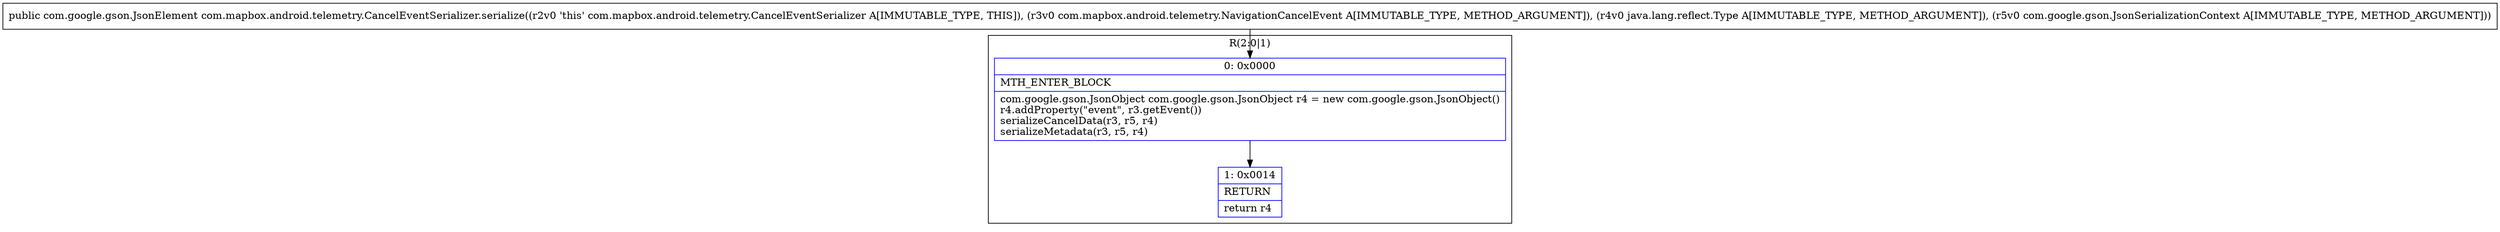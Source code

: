 digraph "CFG forcom.mapbox.android.telemetry.CancelEventSerializer.serialize(Lcom\/mapbox\/android\/telemetry\/NavigationCancelEvent;Ljava\/lang\/reflect\/Type;Lcom\/google\/gson\/JsonSerializationContext;)Lcom\/google\/gson\/JsonElement;" {
subgraph cluster_Region_2004416308 {
label = "R(2:0|1)";
node [shape=record,color=blue];
Node_0 [shape=record,label="{0\:\ 0x0000|MTH_ENTER_BLOCK\l|com.google.gson.JsonObject com.google.gson.JsonObject r4 = new com.google.gson.JsonObject()\lr4.addProperty(\"event\", r3.getEvent())\lserializeCancelData(r3, r5, r4)\lserializeMetadata(r3, r5, r4)\l}"];
Node_1 [shape=record,label="{1\:\ 0x0014|RETURN\l|return r4\l}"];
}
MethodNode[shape=record,label="{public com.google.gson.JsonElement com.mapbox.android.telemetry.CancelEventSerializer.serialize((r2v0 'this' com.mapbox.android.telemetry.CancelEventSerializer A[IMMUTABLE_TYPE, THIS]), (r3v0 com.mapbox.android.telemetry.NavigationCancelEvent A[IMMUTABLE_TYPE, METHOD_ARGUMENT]), (r4v0 java.lang.reflect.Type A[IMMUTABLE_TYPE, METHOD_ARGUMENT]), (r5v0 com.google.gson.JsonSerializationContext A[IMMUTABLE_TYPE, METHOD_ARGUMENT])) }"];
MethodNode -> Node_0;
Node_0 -> Node_1;
}

